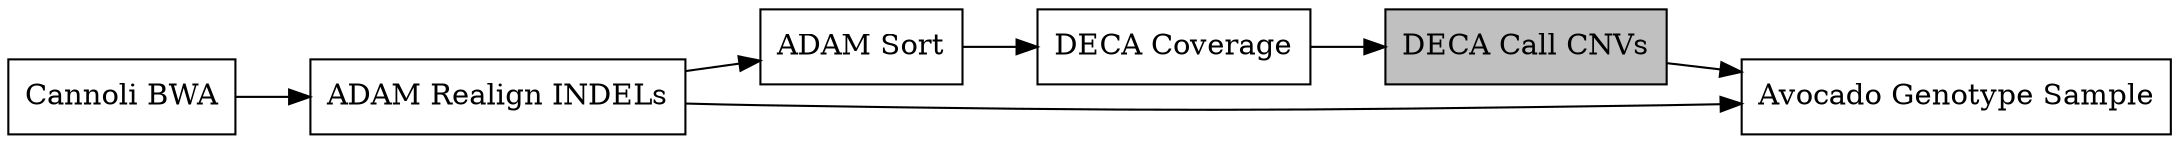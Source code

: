 digraph pipeline {
  rankdir = LR;
  node [shape=record];

  cannoli [label="Cannoli BWA"];
  
  realign [label="ADAM Realign INDELs"];
  sort [label="ADAM Sort"];
  
  genotype [label="Avocado Genotype Sample"];

  coverage [label="DECA Coverage"];
  cnv [label="DECA Call CNVs" style="filled" fillcolor="grey"];

  cannoli -> realign -> genotype;
  realign -> sort -> coverage -> cnv -> genotype;
}